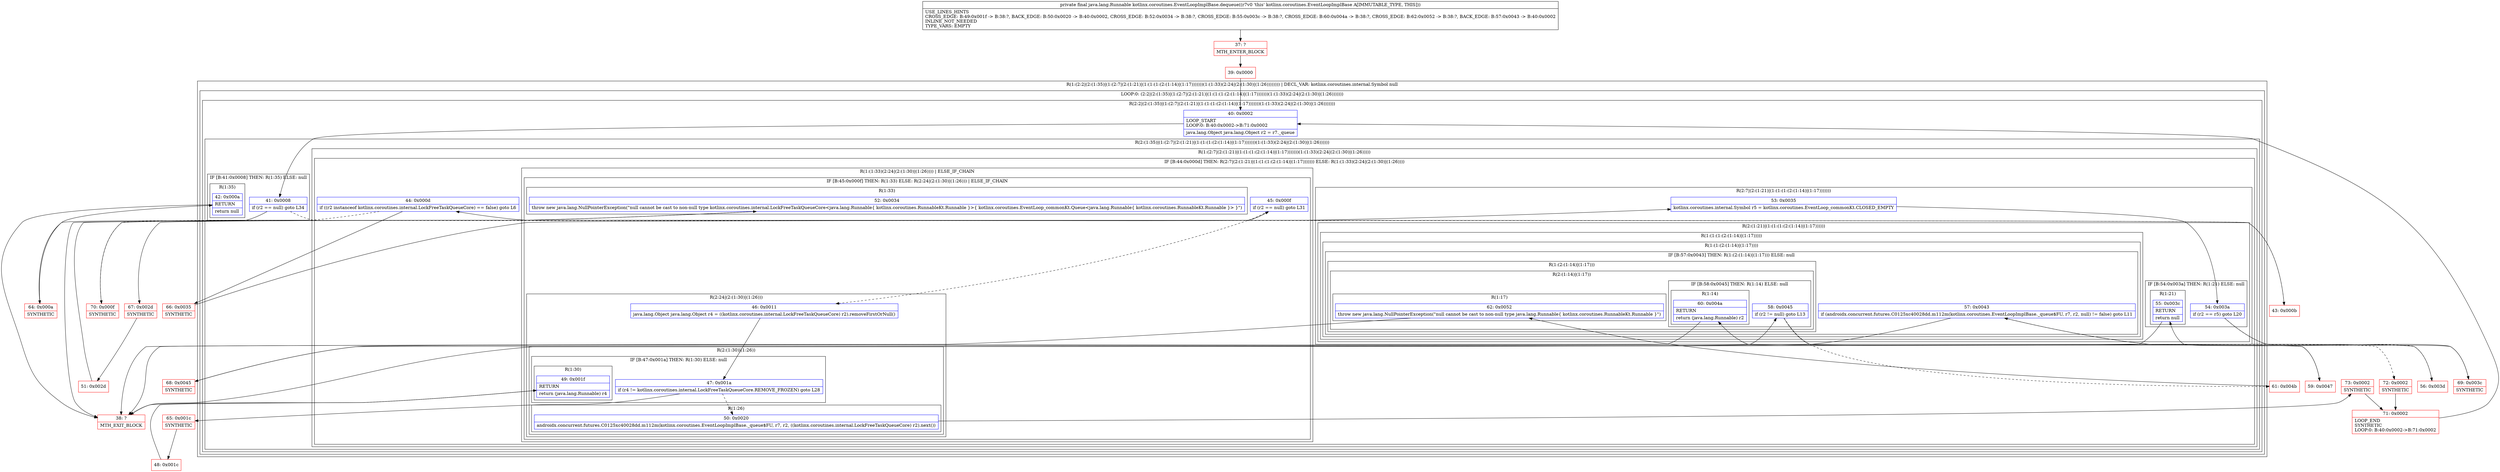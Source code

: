 digraph "CFG forkotlinx.coroutines.EventLoopImplBase.dequeue()Ljava\/lang\/Runnable;" {
subgraph cluster_Region_881291210 {
label = "R(1:(2:2|(2:(1:35)|(1:(2:7|(2:(1:21)|(1:(1:(1:(2:(1:14)|(1:17)))))))(1:(1:33)(2:24|(2:(1:30)|(1:26)))))))) | DECL_VAR: kotlinx.coroutines.internal.Symbol null\l";
node [shape=record,color=blue];
subgraph cluster_LoopRegion_1711500445 {
label = "LOOP:0: (2:2|(2:(1:35)|(1:(2:7|(2:(1:21)|(1:(1:(1:(2:(1:14)|(1:17)))))))(1:(1:33)(2:24|(2:(1:30)|(1:26)))))))";
node [shape=record,color=blue];
subgraph cluster_Region_163415227 {
label = "R(2:2|(2:(1:35)|(1:(2:7|(2:(1:21)|(1:(1:(1:(2:(1:14)|(1:17)))))))(1:(1:33)(2:24|(2:(1:30)|(1:26)))))))";
node [shape=record,color=blue];
Node_40 [shape=record,label="{40\:\ 0x0002|LOOP_START\lLOOP:0: B:40:0x0002\-\>B:71:0x0002\l|java.lang.Object java.lang.Object r2 = r7._queue\l}"];
subgraph cluster_Region_1116438521 {
label = "R(2:(1:35)|(1:(2:7|(2:(1:21)|(1:(1:(1:(2:(1:14)|(1:17)))))))(1:(1:33)(2:24|(2:(1:30)|(1:26))))))";
node [shape=record,color=blue];
subgraph cluster_IfRegion_388020643 {
label = "IF [B:41:0x0008] THEN: R(1:35) ELSE: null";
node [shape=record,color=blue];
Node_41 [shape=record,label="{41\:\ 0x0008|if (r2 == null) goto L34\l}"];
subgraph cluster_Region_670191468 {
label = "R(1:35)";
node [shape=record,color=blue];
Node_42 [shape=record,label="{42\:\ 0x000a|RETURN\l|return null\l}"];
}
}
subgraph cluster_Region_671386983 {
label = "R(1:(2:7|(2:(1:21)|(1:(1:(1:(2:(1:14)|(1:17)))))))(1:(1:33)(2:24|(2:(1:30)|(1:26)))))";
node [shape=record,color=blue];
subgraph cluster_IfRegion_1655796655 {
label = "IF [B:44:0x000d] THEN: R(2:7|(2:(1:21)|(1:(1:(1:(2:(1:14)|(1:17))))))) ELSE: R(1:(1:33)(2:24|(2:(1:30)|(1:26))))";
node [shape=record,color=blue];
Node_44 [shape=record,label="{44\:\ 0x000d|if ((r2 instanceof kotlinx.coroutines.internal.LockFreeTaskQueueCore) == false) goto L6\l}"];
subgraph cluster_Region_490592301 {
label = "R(2:7|(2:(1:21)|(1:(1:(1:(2:(1:14)|(1:17)))))))";
node [shape=record,color=blue];
Node_53 [shape=record,label="{53\:\ 0x0035|kotlinx.coroutines.internal.Symbol r5 = kotlinx.coroutines.EventLoop_commonKt.CLOSED_EMPTY\l}"];
subgraph cluster_Region_1428056958 {
label = "R(2:(1:21)|(1:(1:(1:(2:(1:14)|(1:17))))))";
node [shape=record,color=blue];
subgraph cluster_IfRegion_1866955850 {
label = "IF [B:54:0x003a] THEN: R(1:21) ELSE: null";
node [shape=record,color=blue];
Node_54 [shape=record,label="{54\:\ 0x003a|if (r2 == r5) goto L20\l}"];
subgraph cluster_Region_1282646675 {
label = "R(1:21)";
node [shape=record,color=blue];
Node_55 [shape=record,label="{55\:\ 0x003c|RETURN\l|return null\l}"];
}
}
subgraph cluster_Region_2035223902 {
label = "R(1:(1:(1:(2:(1:14)|(1:17)))))";
node [shape=record,color=blue];
subgraph cluster_Region_1965869221 {
label = "R(1:(1:(2:(1:14)|(1:17))))";
node [shape=record,color=blue];
subgraph cluster_IfRegion_180004165 {
label = "IF [B:57:0x0043] THEN: R(1:(2:(1:14)|(1:17))) ELSE: null";
node [shape=record,color=blue];
Node_57 [shape=record,label="{57\:\ 0x0043|if (androidx.concurrent.futures.C0125xc40028dd.m112m(kotlinx.coroutines.EventLoopImplBase._queue$FU, r7, r2, null) != false) goto L11\l}"];
subgraph cluster_Region_1406077157 {
label = "R(1:(2:(1:14)|(1:17)))";
node [shape=record,color=blue];
subgraph cluster_Region_41508661 {
label = "R(2:(1:14)|(1:17))";
node [shape=record,color=blue];
subgraph cluster_IfRegion_407238672 {
label = "IF [B:58:0x0045] THEN: R(1:14) ELSE: null";
node [shape=record,color=blue];
Node_58 [shape=record,label="{58\:\ 0x0045|if (r2 != null) goto L13\l}"];
subgraph cluster_Region_1895877820 {
label = "R(1:14)";
node [shape=record,color=blue];
Node_60 [shape=record,label="{60\:\ 0x004a|RETURN\l|return (java.lang.Runnable) r2\l}"];
}
}
subgraph cluster_Region_64853977 {
label = "R(1:17)";
node [shape=record,color=blue];
Node_62 [shape=record,label="{62\:\ 0x0052|throw new java.lang.NullPointerException(\"null cannot be cast to non\-null type java.lang.Runnable\{ kotlinx.coroutines.RunnableKt.Runnable \}\")\l}"];
}
}
}
}
}
}
}
}
subgraph cluster_Region_270999271 {
label = "R(1:(1:33)(2:24|(2:(1:30)|(1:26)))) | ELSE_IF_CHAIN\l";
node [shape=record,color=blue];
subgraph cluster_IfRegion_628186106 {
label = "IF [B:45:0x000f] THEN: R(1:33) ELSE: R(2:24|(2:(1:30)|(1:26))) | ELSE_IF_CHAIN\l";
node [shape=record,color=blue];
Node_45 [shape=record,label="{45\:\ 0x000f|if (r2 == null) goto L31\l}"];
subgraph cluster_Region_998548518 {
label = "R(1:33)";
node [shape=record,color=blue];
Node_52 [shape=record,label="{52\:\ 0x0034|throw new java.lang.NullPointerException(\"null cannot be cast to non\-null type kotlinx.coroutines.internal.LockFreeTaskQueueCore\<java.lang.Runnable\{ kotlinx.coroutines.RunnableKt.Runnable \}\>\{ kotlinx.coroutines.EventLoop_commonKt.Queue\<java.lang.Runnable\{ kotlinx.coroutines.RunnableKt.Runnable \}\> \}\")\l}"];
}
subgraph cluster_Region_2059289244 {
label = "R(2:24|(2:(1:30)|(1:26)))";
node [shape=record,color=blue];
Node_46 [shape=record,label="{46\:\ 0x0011|java.lang.Object java.lang.Object r4 = ((kotlinx.coroutines.internal.LockFreeTaskQueueCore) r2).removeFirstOrNull()\l}"];
subgraph cluster_Region_1934410900 {
label = "R(2:(1:30)|(1:26))";
node [shape=record,color=blue];
subgraph cluster_IfRegion_975102082 {
label = "IF [B:47:0x001a] THEN: R(1:30) ELSE: null";
node [shape=record,color=blue];
Node_47 [shape=record,label="{47\:\ 0x001a|if (r4 != kotlinx.coroutines.internal.LockFreeTaskQueueCore.REMOVE_FROZEN) goto L28\l}"];
subgraph cluster_Region_354402992 {
label = "R(1:30)";
node [shape=record,color=blue];
Node_49 [shape=record,label="{49\:\ 0x001f|RETURN\l|return (java.lang.Runnable) r4\l}"];
}
}
subgraph cluster_Region_1301065891 {
label = "R(1:26)";
node [shape=record,color=blue];
Node_50 [shape=record,label="{50\:\ 0x0020|androidx.concurrent.futures.C0125xc40028dd.m112m(kotlinx.coroutines.EventLoopImplBase._queue$FU, r7, r2, ((kotlinx.coroutines.internal.LockFreeTaskQueueCore) r2).next())\l}"];
}
}
}
}
}
}
}
}
}
}
}
Node_37 [shape=record,color=red,label="{37\:\ ?|MTH_ENTER_BLOCK\l}"];
Node_39 [shape=record,color=red,label="{39\:\ 0x0000}"];
Node_43 [shape=record,color=red,label="{43\:\ 0x000b}"];
Node_66 [shape=record,color=red,label="{66\:\ 0x0035|SYNTHETIC\l}"];
Node_56 [shape=record,color=red,label="{56\:\ 0x003d}"];
Node_68 [shape=record,color=red,label="{68\:\ 0x0045|SYNTHETIC\l}"];
Node_59 [shape=record,color=red,label="{59\:\ 0x0047}"];
Node_38 [shape=record,color=red,label="{38\:\ ?|MTH_EXIT_BLOCK\l}"];
Node_61 [shape=record,color=red,label="{61\:\ 0x004b}"];
Node_72 [shape=record,color=red,label="{72\:\ 0x0002|SYNTHETIC\l}"];
Node_71 [shape=record,color=red,label="{71\:\ 0x0002|LOOP_END\lSYNTHETIC\lLOOP:0: B:40:0x0002\-\>B:71:0x0002\l}"];
Node_69 [shape=record,color=red,label="{69\:\ 0x003c|SYNTHETIC\l}"];
Node_70 [shape=record,color=red,label="{70\:\ 0x000f|SYNTHETIC\l}"];
Node_73 [shape=record,color=red,label="{73\:\ 0x0002|SYNTHETIC\l}"];
Node_65 [shape=record,color=red,label="{65\:\ 0x001c|SYNTHETIC\l}"];
Node_48 [shape=record,color=red,label="{48\:\ 0x001c}"];
Node_67 [shape=record,color=red,label="{67\:\ 0x002d|SYNTHETIC\l}"];
Node_51 [shape=record,color=red,label="{51\:\ 0x002d}"];
Node_64 [shape=record,color=red,label="{64\:\ 0x000a|SYNTHETIC\l}"];
MethodNode[shape=record,label="{private final java.lang.Runnable kotlinx.coroutines.EventLoopImplBase.dequeue((r7v0 'this' kotlinx.coroutines.EventLoopImplBase A[IMMUTABLE_TYPE, THIS]))  | USE_LINES_HINTS\lCROSS_EDGE: B:49:0x001f \-\> B:38:?, BACK_EDGE: B:50:0x0020 \-\> B:40:0x0002, CROSS_EDGE: B:52:0x0034 \-\> B:38:?, CROSS_EDGE: B:55:0x003c \-\> B:38:?, CROSS_EDGE: B:60:0x004a \-\> B:38:?, CROSS_EDGE: B:62:0x0052 \-\> B:38:?, BACK_EDGE: B:57:0x0043 \-\> B:40:0x0002\lINLINE_NOT_NEEDED\lTYPE_VARS: EMPTY\l}"];
MethodNode -> Node_37;Node_40 -> Node_41;
Node_41 -> Node_43[style=dashed];
Node_41 -> Node_64;
Node_42 -> Node_38;
Node_44 -> Node_66;
Node_44 -> Node_70[style=dashed];
Node_53 -> Node_54;
Node_54 -> Node_56[style=dashed];
Node_54 -> Node_69;
Node_55 -> Node_38;
Node_57 -> Node_68;
Node_57 -> Node_72[style=dashed];
Node_58 -> Node_59;
Node_58 -> Node_61[style=dashed];
Node_60 -> Node_38;
Node_62 -> Node_38;
Node_45 -> Node_46[style=dashed];
Node_45 -> Node_67;
Node_52 -> Node_38;
Node_46 -> Node_47;
Node_47 -> Node_50[style=dashed];
Node_47 -> Node_65;
Node_49 -> Node_38;
Node_50 -> Node_73;
Node_37 -> Node_39;
Node_39 -> Node_40;
Node_43 -> Node_44;
Node_66 -> Node_53;
Node_56 -> Node_57;
Node_68 -> Node_58;
Node_59 -> Node_60;
Node_61 -> Node_62;
Node_72 -> Node_71;
Node_71 -> Node_40;
Node_69 -> Node_55;
Node_70 -> Node_45;
Node_73 -> Node_71;
Node_65 -> Node_48;
Node_48 -> Node_49;
Node_67 -> Node_51;
Node_51 -> Node_52;
Node_64 -> Node_42;
}

